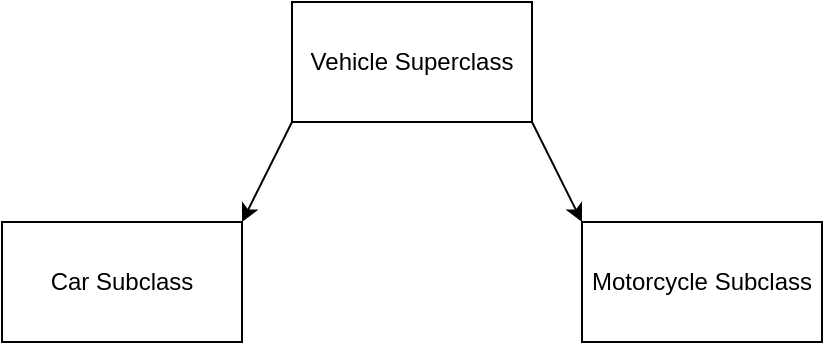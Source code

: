 <mxfile>
    <diagram id="r4uQUtPSxX45Xhq8AcIq" name="Page-1">
        <mxGraphModel dx="2368" dy="1410" grid="1" gridSize="10" guides="1" tooltips="1" connect="1" arrows="1" fold="1" page="1" pageScale="1" pageWidth="850" pageHeight="1100" math="0" shadow="0">
            <root>
                <mxCell id="0"/>
                <mxCell id="1" parent="0"/>
                <mxCell id="2" value="Car Subclass" style="rounded=0;whiteSpace=wrap;html=1;" vertex="1" parent="1">
                    <mxGeometry x="220" y="190" width="120" height="60" as="geometry"/>
                </mxCell>
                <mxCell id="3" value="Motorcycle Subclass" style="rounded=0;whiteSpace=wrap;html=1;" vertex="1" parent="1">
                    <mxGeometry x="510" y="190" width="120" height="60" as="geometry"/>
                </mxCell>
                <mxCell id="6" style="edgeStyle=none;html=1;exitX=0;exitY=1;exitDx=0;exitDy=0;entryX=1;entryY=0;entryDx=0;entryDy=0;" edge="1" parent="1" source="4" target="2">
                    <mxGeometry relative="1" as="geometry"/>
                </mxCell>
                <mxCell id="7" style="edgeStyle=none;html=1;exitX=1;exitY=1;exitDx=0;exitDy=0;entryX=0;entryY=0;entryDx=0;entryDy=0;" edge="1" parent="1" source="4" target="3">
                    <mxGeometry relative="1" as="geometry"/>
                </mxCell>
                <mxCell id="4" value="Vehicle Superclass" style="rounded=0;whiteSpace=wrap;html=1;" vertex="1" parent="1">
                    <mxGeometry x="365" y="80" width="120" height="60" as="geometry"/>
                </mxCell>
            </root>
        </mxGraphModel>
    </diagram>
</mxfile>